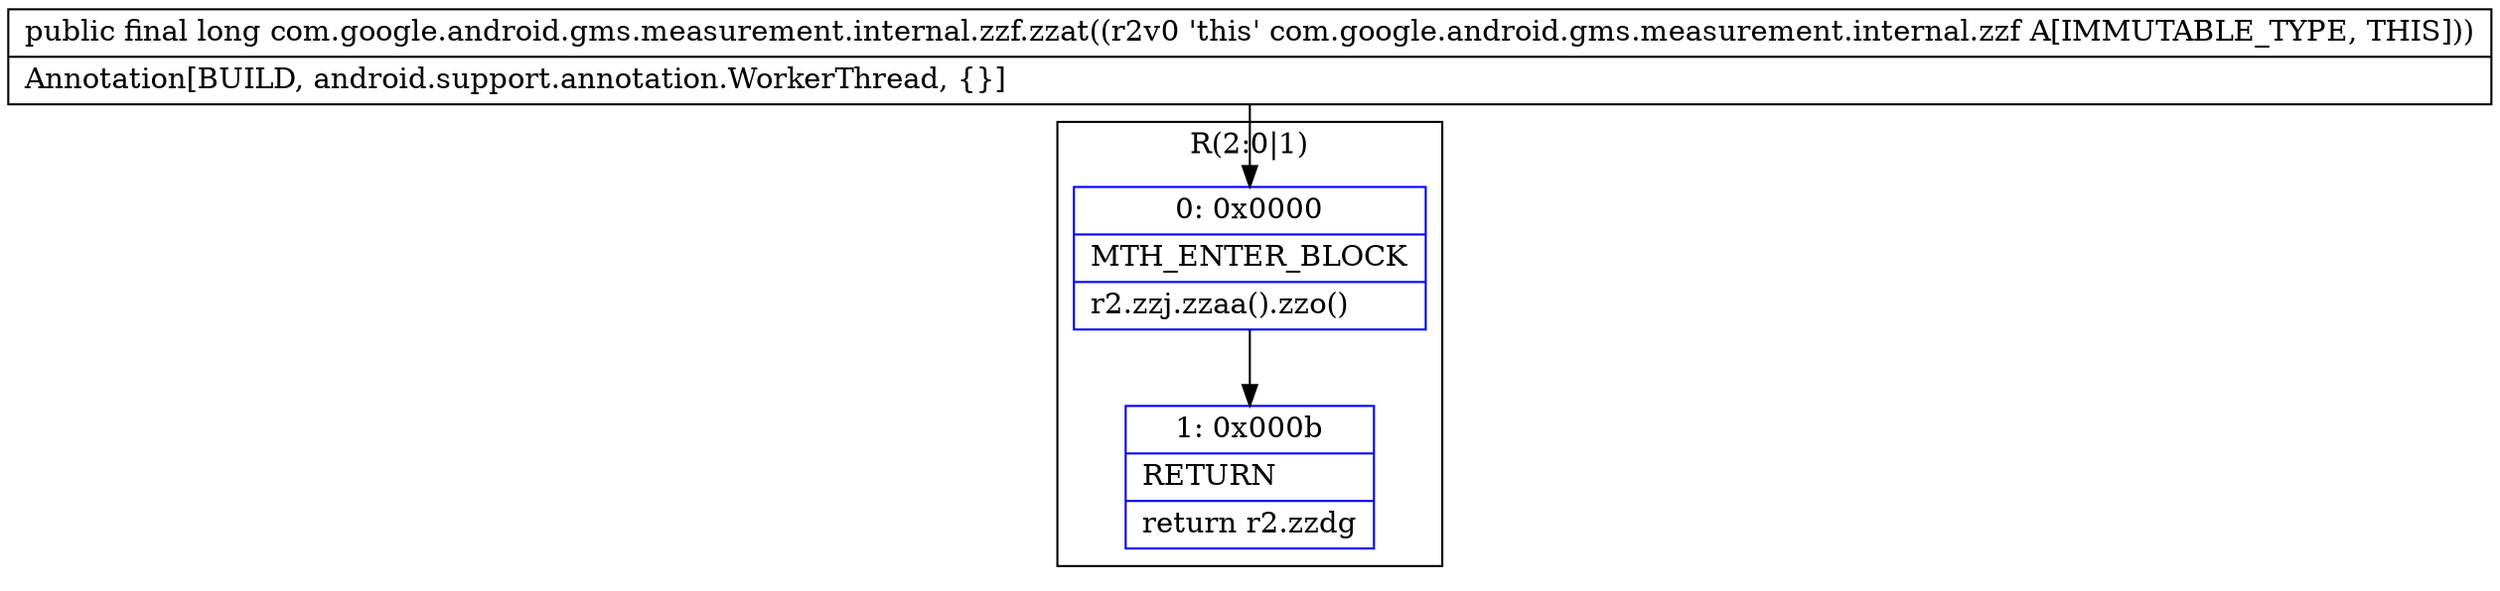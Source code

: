 digraph "CFG forcom.google.android.gms.measurement.internal.zzf.zzat()J" {
subgraph cluster_Region_1770045721 {
label = "R(2:0|1)";
node [shape=record,color=blue];
Node_0 [shape=record,label="{0\:\ 0x0000|MTH_ENTER_BLOCK\l|r2.zzj.zzaa().zzo()\l}"];
Node_1 [shape=record,label="{1\:\ 0x000b|RETURN\l|return r2.zzdg\l}"];
}
MethodNode[shape=record,label="{public final long com.google.android.gms.measurement.internal.zzf.zzat((r2v0 'this' com.google.android.gms.measurement.internal.zzf A[IMMUTABLE_TYPE, THIS]))  | Annotation[BUILD, android.support.annotation.WorkerThread, \{\}]\l}"];
MethodNode -> Node_0;
Node_0 -> Node_1;
}

